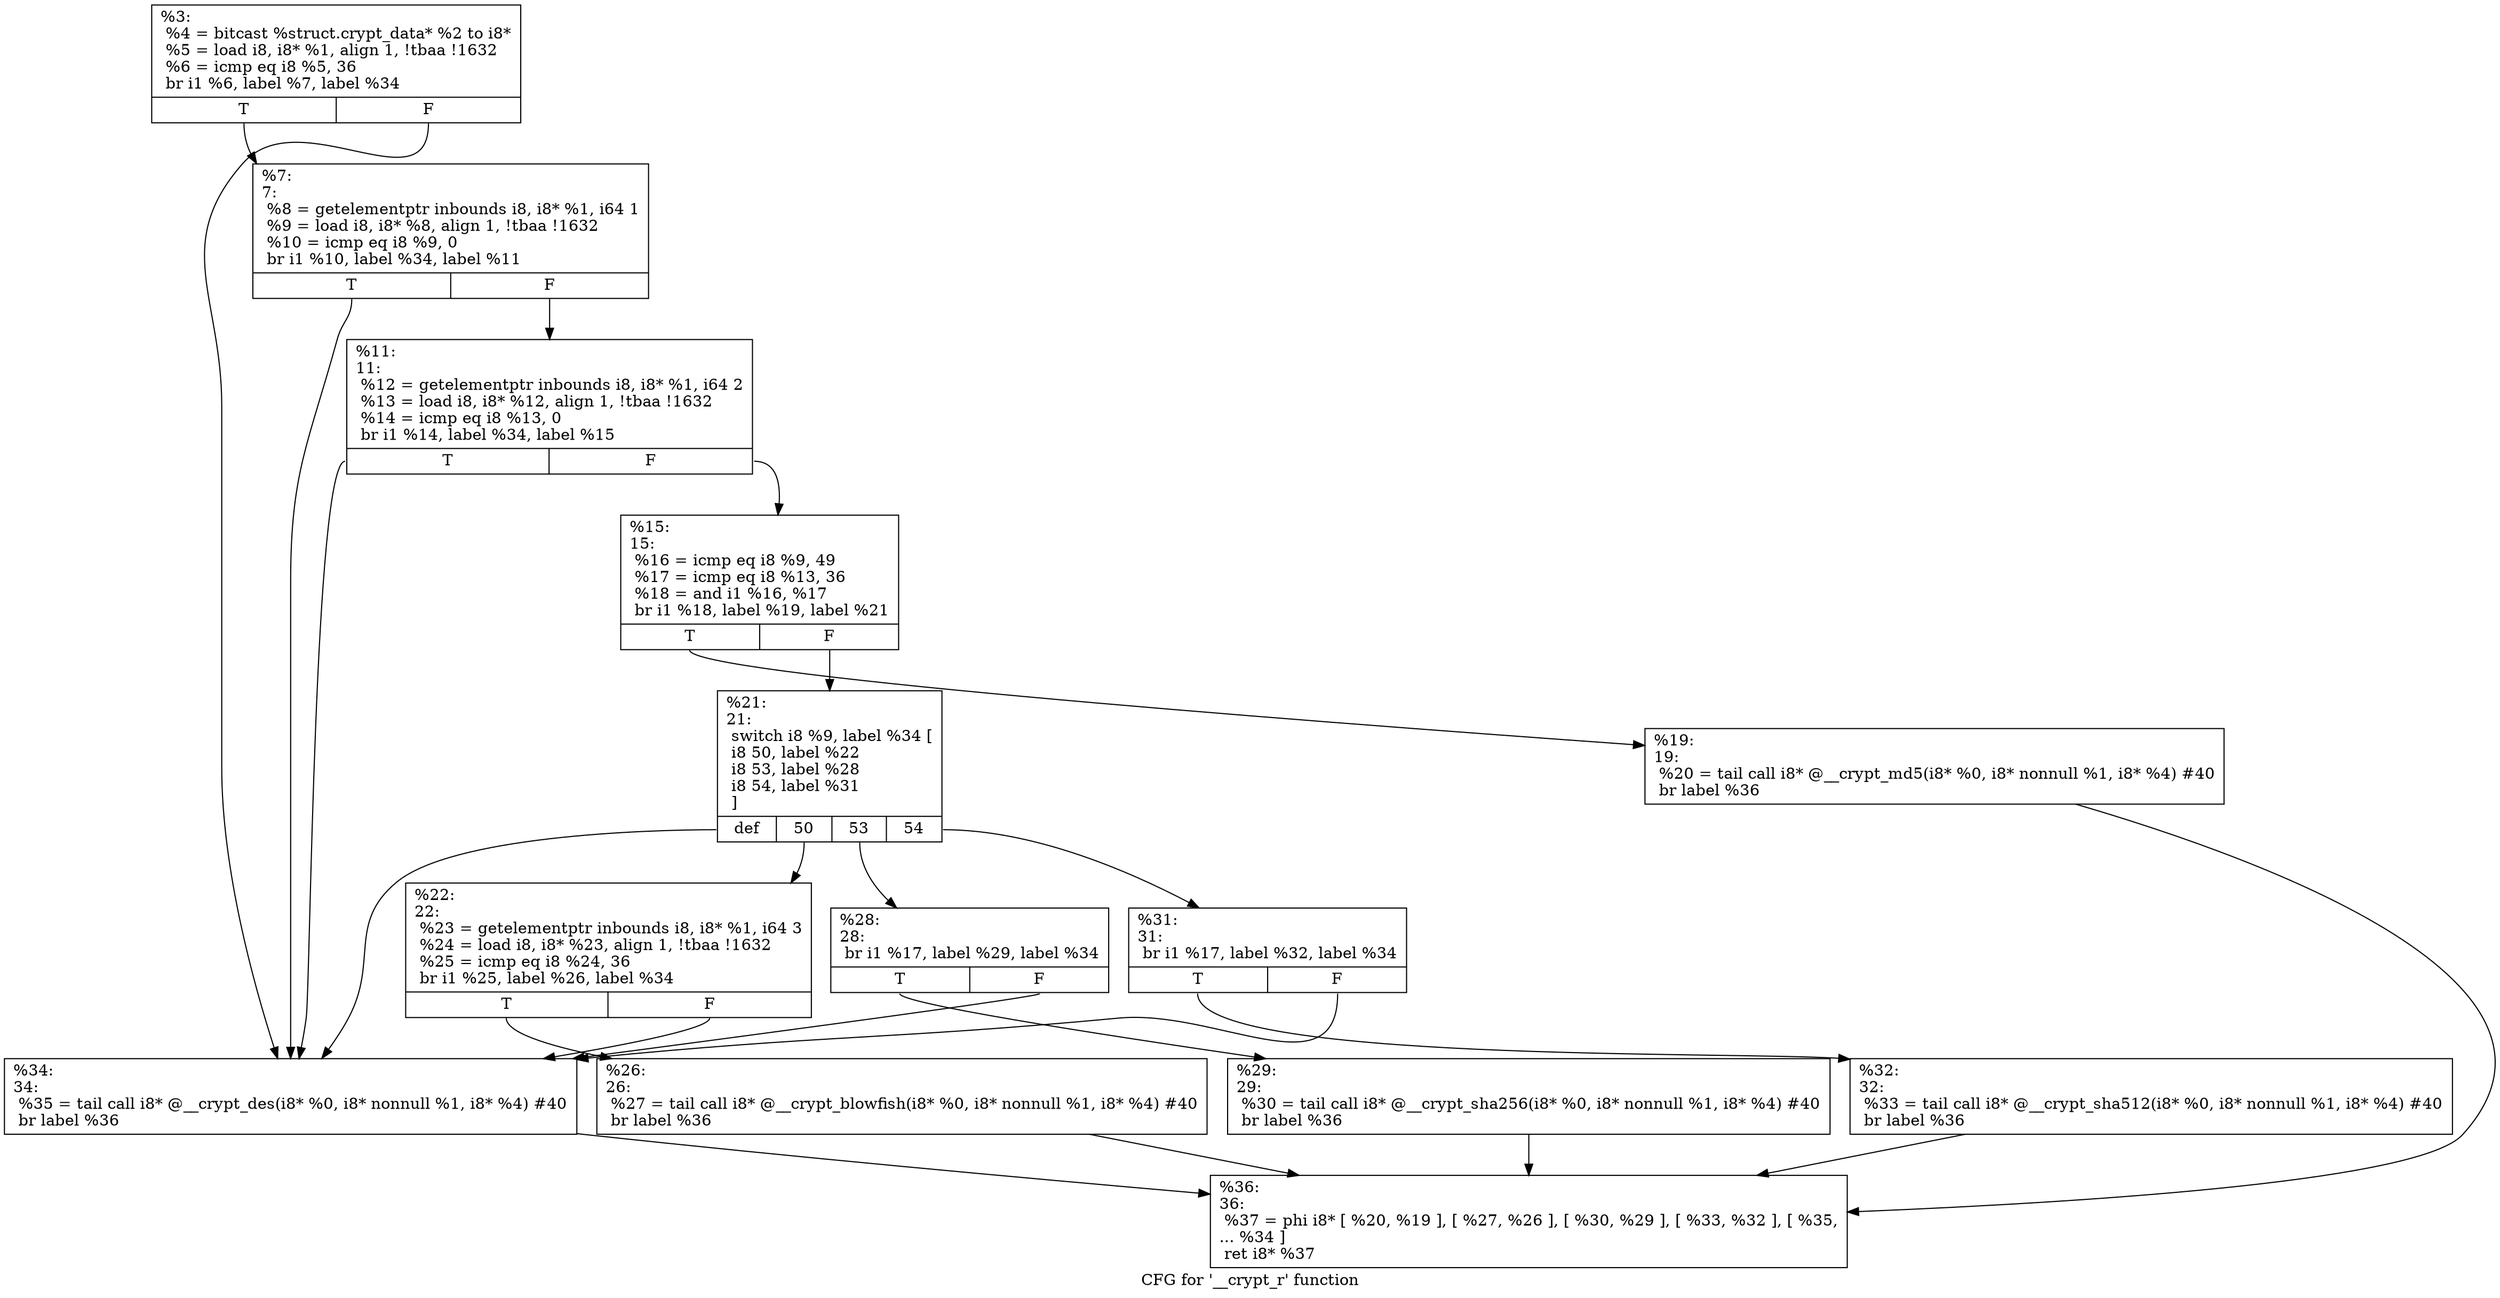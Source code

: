 digraph "CFG for '__crypt_r' function" {
	label="CFG for '__crypt_r' function";

	Node0x1e2ad30 [shape=record,label="{%3:\l  %4 = bitcast %struct.crypt_data* %2 to i8*\l  %5 = load i8, i8* %1, align 1, !tbaa !1632\l  %6 = icmp eq i8 %5, 36\l  br i1 %6, label %7, label %34\l|{<s0>T|<s1>F}}"];
	Node0x1e2ad30:s0 -> Node0x1e2b320;
	Node0x1e2ad30:s1 -> Node0x1e2b690;
	Node0x1e2b320 [shape=record,label="{%7:\l7:                                                \l  %8 = getelementptr inbounds i8, i8* %1, i64 1\l  %9 = load i8, i8* %8, align 1, !tbaa !1632\l  %10 = icmp eq i8 %9, 0\l  br i1 %10, label %34, label %11\l|{<s0>T|<s1>F}}"];
	Node0x1e2b320:s0 -> Node0x1e2b690;
	Node0x1e2b320:s1 -> Node0x1e2b370;
	Node0x1e2b370 [shape=record,label="{%11:\l11:                                               \l  %12 = getelementptr inbounds i8, i8* %1, i64 2\l  %13 = load i8, i8* %12, align 1, !tbaa !1632\l  %14 = icmp eq i8 %13, 0\l  br i1 %14, label %34, label %15\l|{<s0>T|<s1>F}}"];
	Node0x1e2b370:s0 -> Node0x1e2b690;
	Node0x1e2b370:s1 -> Node0x1e2b3c0;
	Node0x1e2b3c0 [shape=record,label="{%15:\l15:                                               \l  %16 = icmp eq i8 %9, 49\l  %17 = icmp eq i8 %13, 36\l  %18 = and i1 %16, %17\l  br i1 %18, label %19, label %21\l|{<s0>T|<s1>F}}"];
	Node0x1e2b3c0:s0 -> Node0x1e2b410;
	Node0x1e2b3c0:s1 -> Node0x1e2b460;
	Node0x1e2b410 [shape=record,label="{%19:\l19:                                               \l  %20 = tail call i8* @__crypt_md5(i8* %0, i8* nonnull %1, i8* %4) #40\l  br label %36\l}"];
	Node0x1e2b410 -> Node0x1e2b6e0;
	Node0x1e2b460 [shape=record,label="{%21:\l21:                                               \l  switch i8 %9, label %34 [\l    i8 50, label %22\l    i8 53, label %28\l    i8 54, label %31\l  ]\l|{<s0>def|<s1>50|<s2>53|<s3>54}}"];
	Node0x1e2b460:s0 -> Node0x1e2b690;
	Node0x1e2b460:s1 -> Node0x1e2b4b0;
	Node0x1e2b460:s2 -> Node0x1e2b550;
	Node0x1e2b460:s3 -> Node0x1e2b5f0;
	Node0x1e2b4b0 [shape=record,label="{%22:\l22:                                               \l  %23 = getelementptr inbounds i8, i8* %1, i64 3\l  %24 = load i8, i8* %23, align 1, !tbaa !1632\l  %25 = icmp eq i8 %24, 36\l  br i1 %25, label %26, label %34\l|{<s0>T|<s1>F}}"];
	Node0x1e2b4b0:s0 -> Node0x1e2b500;
	Node0x1e2b4b0:s1 -> Node0x1e2b690;
	Node0x1e2b500 [shape=record,label="{%26:\l26:                                               \l  %27 = tail call i8* @__crypt_blowfish(i8* %0, i8* nonnull %1, i8* %4) #40\l  br label %36\l}"];
	Node0x1e2b500 -> Node0x1e2b6e0;
	Node0x1e2b550 [shape=record,label="{%28:\l28:                                               \l  br i1 %17, label %29, label %34\l|{<s0>T|<s1>F}}"];
	Node0x1e2b550:s0 -> Node0x1e2b5a0;
	Node0x1e2b550:s1 -> Node0x1e2b690;
	Node0x1e2b5a0 [shape=record,label="{%29:\l29:                                               \l  %30 = tail call i8* @__crypt_sha256(i8* %0, i8* nonnull %1, i8* %4) #40\l  br label %36\l}"];
	Node0x1e2b5a0 -> Node0x1e2b6e0;
	Node0x1e2b5f0 [shape=record,label="{%31:\l31:                                               \l  br i1 %17, label %32, label %34\l|{<s0>T|<s1>F}}"];
	Node0x1e2b5f0:s0 -> Node0x1e2b640;
	Node0x1e2b5f0:s1 -> Node0x1e2b690;
	Node0x1e2b640 [shape=record,label="{%32:\l32:                                               \l  %33 = tail call i8* @__crypt_sha512(i8* %0, i8* nonnull %1, i8* %4) #40\l  br label %36\l}"];
	Node0x1e2b640 -> Node0x1e2b6e0;
	Node0x1e2b690 [shape=record,label="{%34:\l34:                                               \l  %35 = tail call i8* @__crypt_des(i8* %0, i8* nonnull %1, i8* %4) #40\l  br label %36\l}"];
	Node0x1e2b690 -> Node0x1e2b6e0;
	Node0x1e2b6e0 [shape=record,label="{%36:\l36:                                               \l  %37 = phi i8* [ %20, %19 ], [ %27, %26 ], [ %30, %29 ], [ %33, %32 ], [ %35,\l... %34 ]\l  ret i8* %37\l}"];
}
